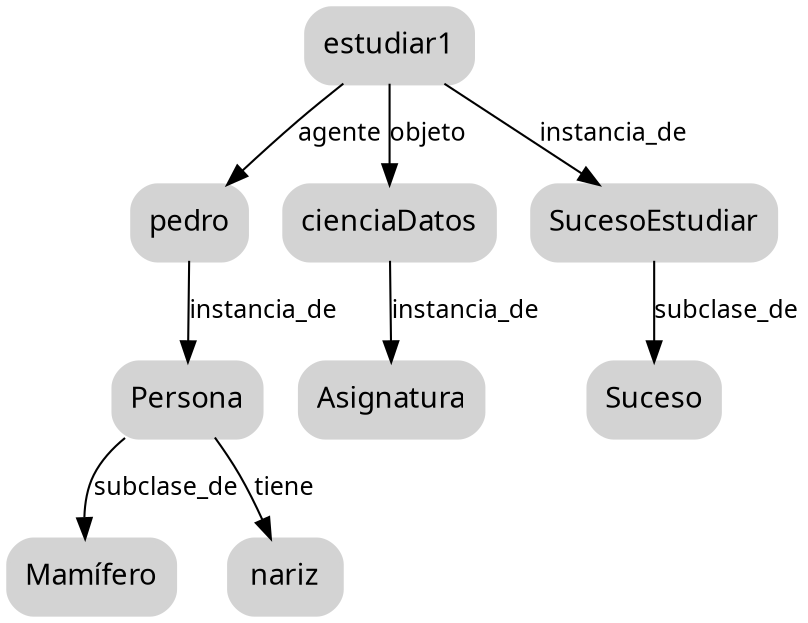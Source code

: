 digraph ejercicio1 {
    node  [style="rounded,filled,bold", shape=box, fontname="Nimbus", color="lightgray"];
    edge  [fontname="Nimbus" weight=2, fontsize=12]

    A -> C [ label = "instancia_de"];
    C -> E [ label = "subclase_de"];
    C -> D [ label = "tiene"];
    F -> A [ label = "agente"];
    F -> B [ label = "objeto"];
    B -> I [ label = "instancia_de" ];
    G -> H [ label = "subclase_de" ];
    F -> G [ label = "instancia_de"];

    A [label="pedro"];
    B [label="cienciaDatos"];
    C [label="Persona"];
    D [label="nariz"];
    E [label="Mamífero"];
    F [label="estudiar1"];
    G [label="SucesoEstudiar"];
    H [label="Suceso"];
    I [label="Asignatura"]
}
